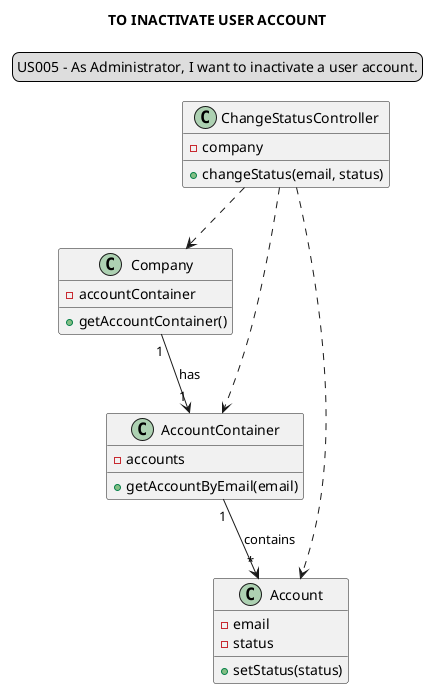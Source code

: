 @startuml

legend top
US005 - As Administrator, I want to inactivate a user account.
end legend
skinparam sequenceMessageAlign center
title TO INACTIVATE USER ACCOUNT

"ChangeStatusController"  ..> "Company"
"ChangeStatusController" ..> "AccountContainer"
"ChangeStatusController" ..> "Account"
"Company" "1"-->"1" "AccountContainer": has
"AccountContainer" "1"-->"*" "Account": contains

class "ChangeStatusController" {
-company
+changeStatus(email, status)
}

class "Company" {
-accountContainer
+getAccountContainer()
}

class "AccountContainer" {
-accounts
+getAccountByEmail(email)
}

class "Account" {
-email
-status
+setStatus(status)
}

@enduml